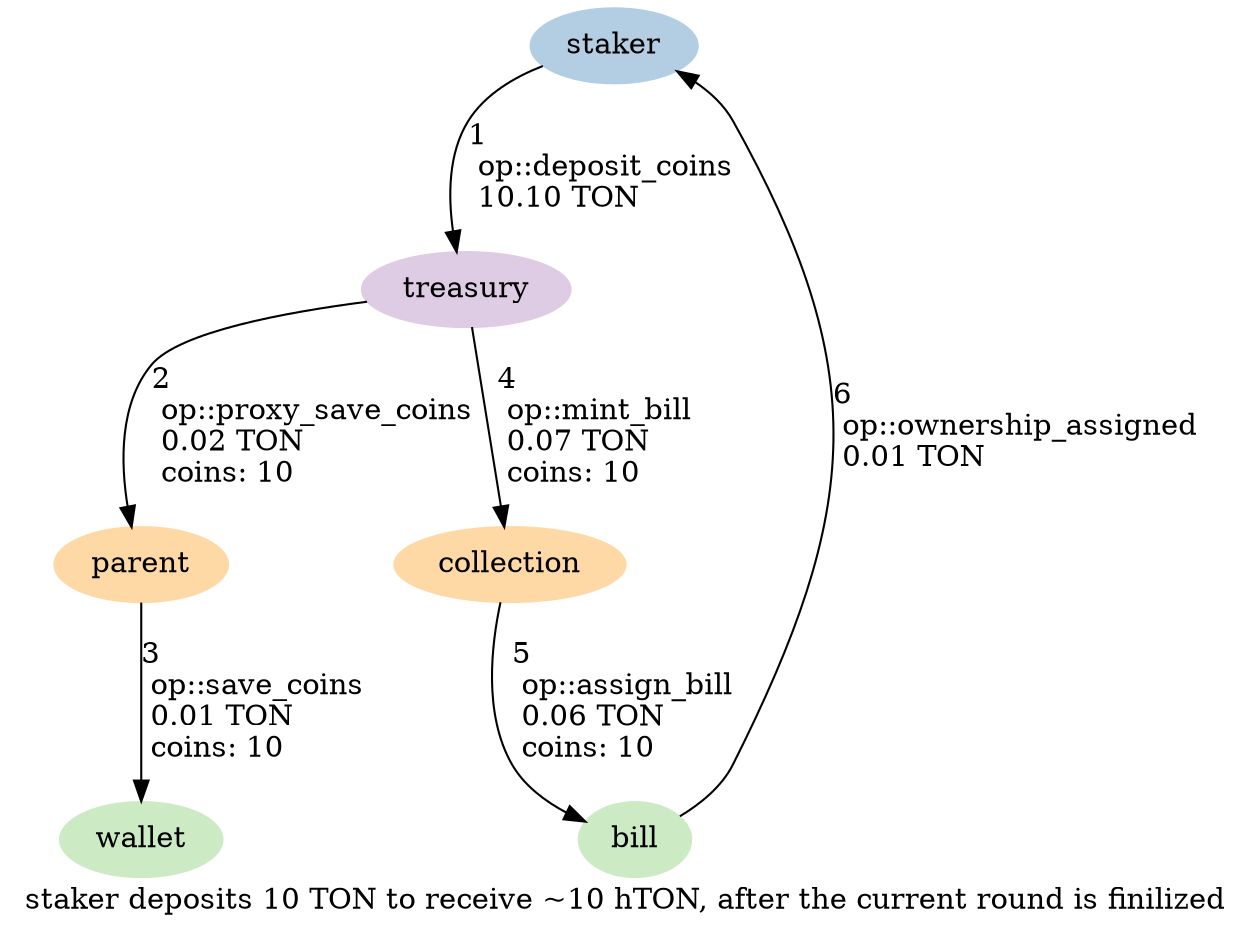 digraph {
    label="staker deposits 10 TON to receive ~10 hTON, after the current round is finilized"
    node [ colorscheme=pastel19 style=filled ]

    /* Entities */
    staker [ color=2 ]
    wallet, bill [ color=3 ]
    treasury [ color=4 ]
    parent, collection [ color=5 ]

    /* Relationships */
    staker -> treasury [ label="1\l op::deposit_coins\l 10.10 TON\l" ]
    treasury -> parent [ label="2\l op::proxy_save_coins\l 0.02 TON\l coins: 10\l" ]
    parent -> wallet [ label="3\l op::save_coins\l 0.01 TON\l coins: 10\l" ]
    treasury -> collection [ label="4\l op::mint_bill\l 0.07 TON\l coins: 10\l" ]
    collection -> bill [ label="5\l op::assign_bill\l 0.06 TON\l coins: 10\l" ]
    bill -> staker [ label="6\l op::ownership_assigned\l 0.01 TON\l" ]

    /* Ranks */
    { rank=min staker }
}
